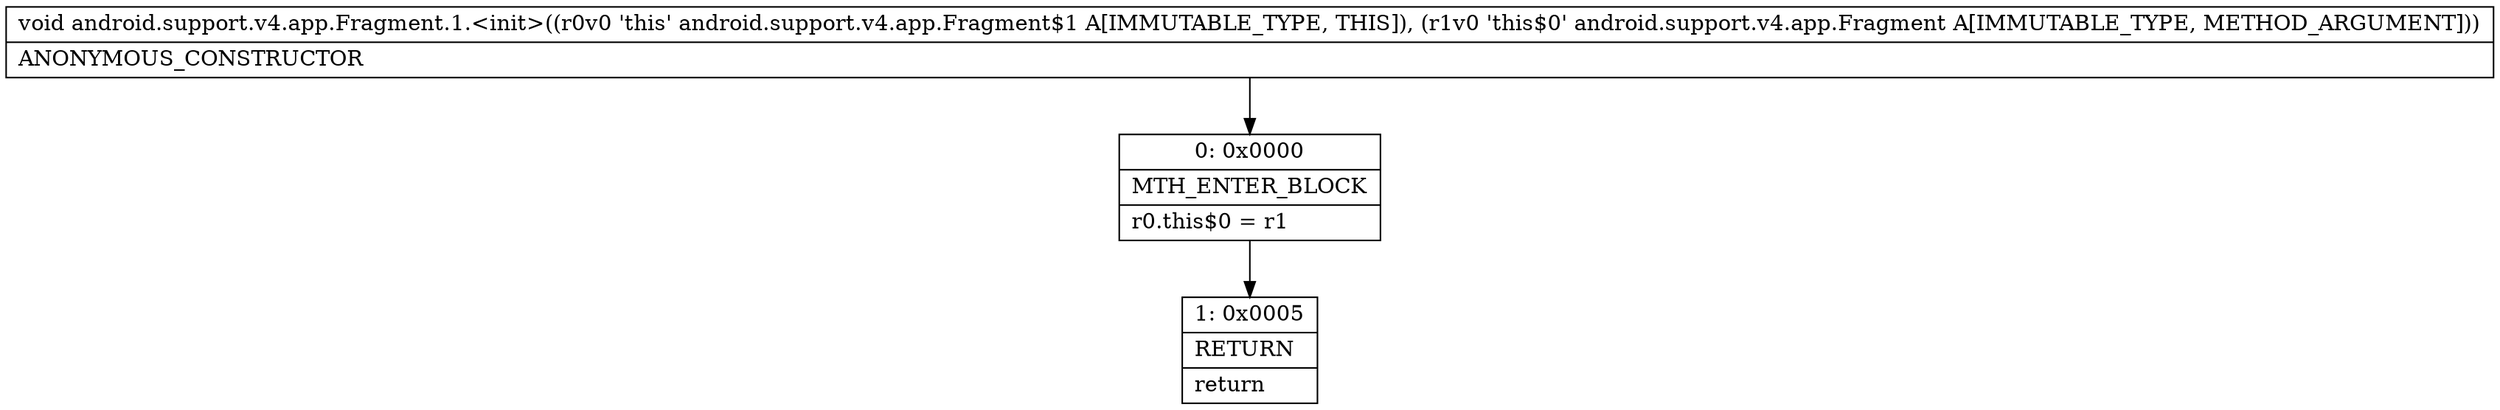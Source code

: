 digraph "CFG forandroid.support.v4.app.Fragment.1.\<init\>(Landroid\/support\/v4\/app\/Fragment;)V" {
Node_0 [shape=record,label="{0\:\ 0x0000|MTH_ENTER_BLOCK\l|r0.this$0 = r1\l}"];
Node_1 [shape=record,label="{1\:\ 0x0005|RETURN\l|return\l}"];
MethodNode[shape=record,label="{void android.support.v4.app.Fragment.1.\<init\>((r0v0 'this' android.support.v4.app.Fragment$1 A[IMMUTABLE_TYPE, THIS]), (r1v0 'this$0' android.support.v4.app.Fragment A[IMMUTABLE_TYPE, METHOD_ARGUMENT]))  | ANONYMOUS_CONSTRUCTOR\l}"];
MethodNode -> Node_0;
Node_0 -> Node_1;
}

